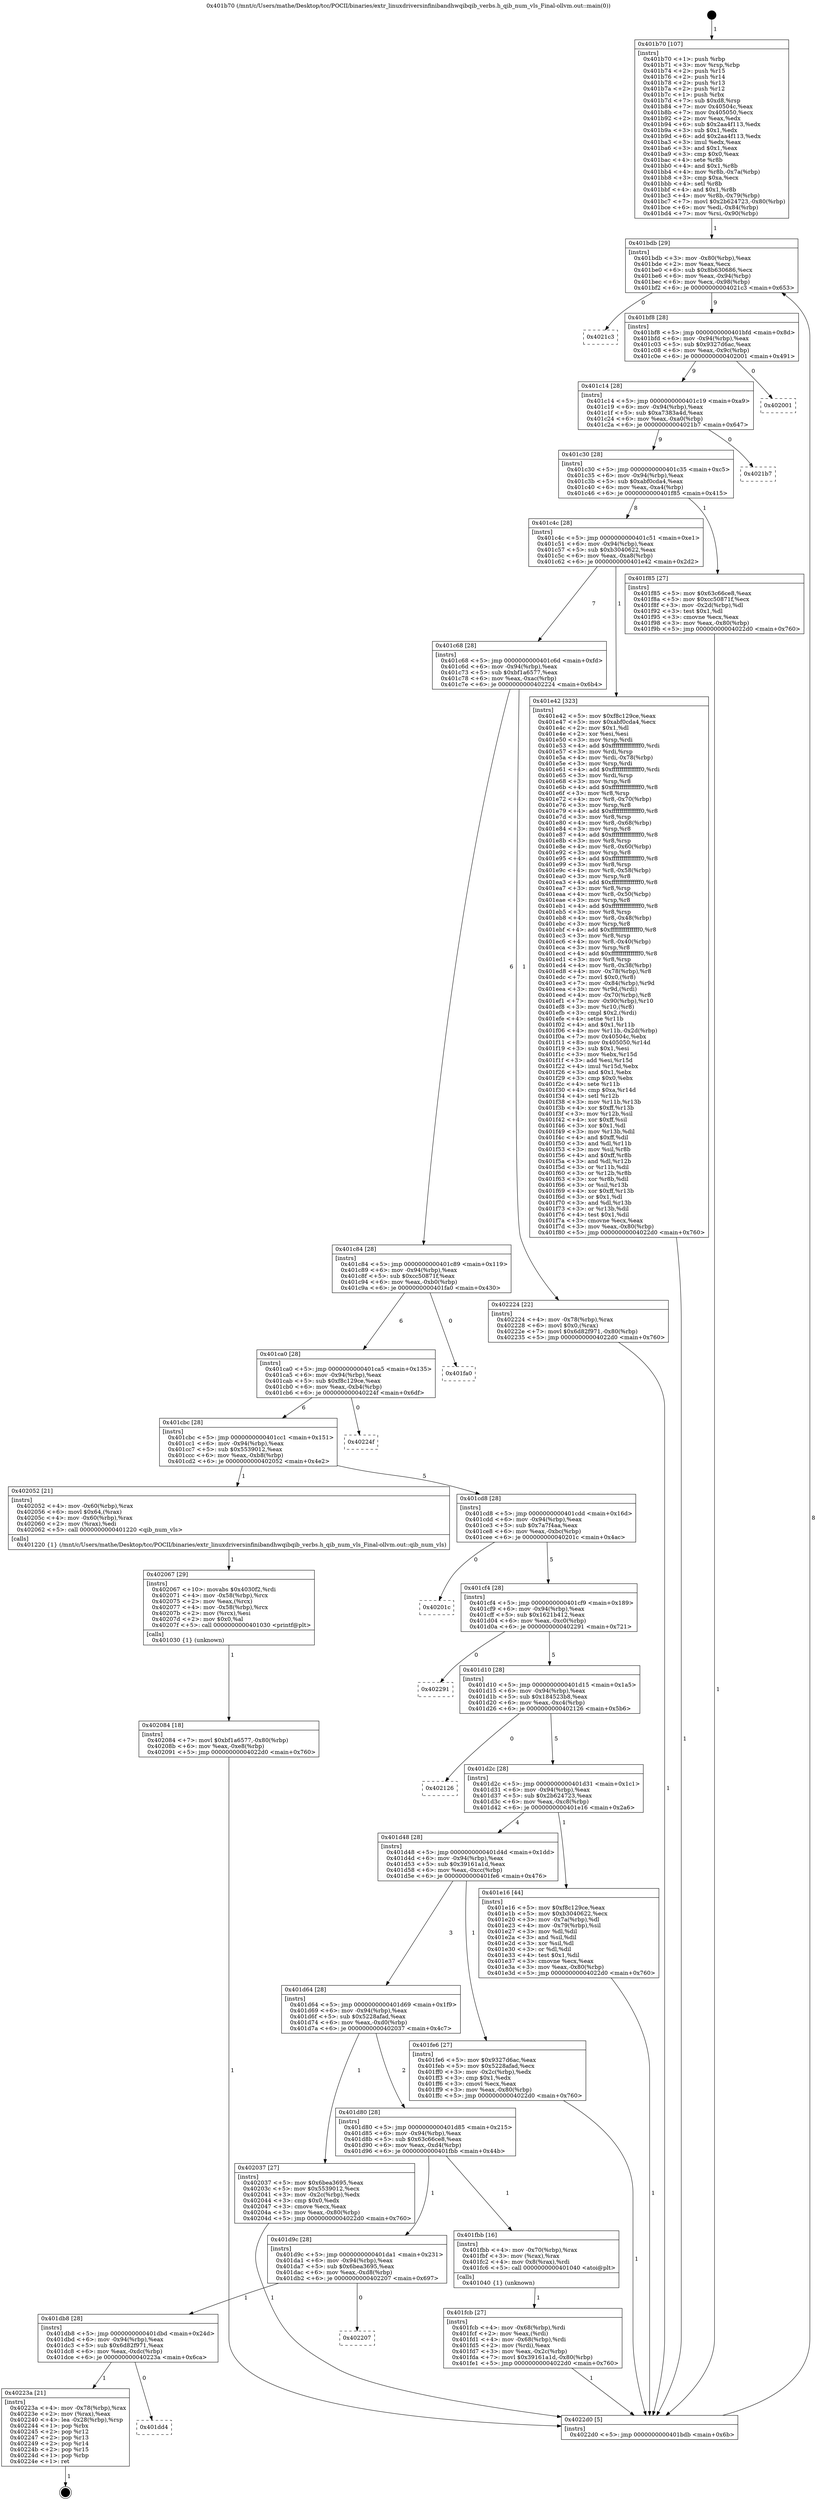 digraph "0x401b70" {
  label = "0x401b70 (/mnt/c/Users/mathe/Desktop/tcc/POCII/binaries/extr_linuxdriversinfinibandhwqibqib_verbs.h_qib_num_vls_Final-ollvm.out::main(0))"
  labelloc = "t"
  node[shape=record]

  Entry [label="",width=0.3,height=0.3,shape=circle,fillcolor=black,style=filled]
  "0x401bdb" [label="{
     0x401bdb [29]\l
     | [instrs]\l
     &nbsp;&nbsp;0x401bdb \<+3\>: mov -0x80(%rbp),%eax\l
     &nbsp;&nbsp;0x401bde \<+2\>: mov %eax,%ecx\l
     &nbsp;&nbsp;0x401be0 \<+6\>: sub $0x8b630686,%ecx\l
     &nbsp;&nbsp;0x401be6 \<+6\>: mov %eax,-0x94(%rbp)\l
     &nbsp;&nbsp;0x401bec \<+6\>: mov %ecx,-0x98(%rbp)\l
     &nbsp;&nbsp;0x401bf2 \<+6\>: je 00000000004021c3 \<main+0x653\>\l
  }"]
  "0x4021c3" [label="{
     0x4021c3\l
  }", style=dashed]
  "0x401bf8" [label="{
     0x401bf8 [28]\l
     | [instrs]\l
     &nbsp;&nbsp;0x401bf8 \<+5\>: jmp 0000000000401bfd \<main+0x8d\>\l
     &nbsp;&nbsp;0x401bfd \<+6\>: mov -0x94(%rbp),%eax\l
     &nbsp;&nbsp;0x401c03 \<+5\>: sub $0x9327d6ac,%eax\l
     &nbsp;&nbsp;0x401c08 \<+6\>: mov %eax,-0x9c(%rbp)\l
     &nbsp;&nbsp;0x401c0e \<+6\>: je 0000000000402001 \<main+0x491\>\l
  }"]
  Exit [label="",width=0.3,height=0.3,shape=circle,fillcolor=black,style=filled,peripheries=2]
  "0x402001" [label="{
     0x402001\l
  }", style=dashed]
  "0x401c14" [label="{
     0x401c14 [28]\l
     | [instrs]\l
     &nbsp;&nbsp;0x401c14 \<+5\>: jmp 0000000000401c19 \<main+0xa9\>\l
     &nbsp;&nbsp;0x401c19 \<+6\>: mov -0x94(%rbp),%eax\l
     &nbsp;&nbsp;0x401c1f \<+5\>: sub $0xa7383a4d,%eax\l
     &nbsp;&nbsp;0x401c24 \<+6\>: mov %eax,-0xa0(%rbp)\l
     &nbsp;&nbsp;0x401c2a \<+6\>: je 00000000004021b7 \<main+0x647\>\l
  }"]
  "0x401dd4" [label="{
     0x401dd4\l
  }", style=dashed]
  "0x4021b7" [label="{
     0x4021b7\l
  }", style=dashed]
  "0x401c30" [label="{
     0x401c30 [28]\l
     | [instrs]\l
     &nbsp;&nbsp;0x401c30 \<+5\>: jmp 0000000000401c35 \<main+0xc5\>\l
     &nbsp;&nbsp;0x401c35 \<+6\>: mov -0x94(%rbp),%eax\l
     &nbsp;&nbsp;0x401c3b \<+5\>: sub $0xabf0cda4,%eax\l
     &nbsp;&nbsp;0x401c40 \<+6\>: mov %eax,-0xa4(%rbp)\l
     &nbsp;&nbsp;0x401c46 \<+6\>: je 0000000000401f85 \<main+0x415\>\l
  }"]
  "0x40223a" [label="{
     0x40223a [21]\l
     | [instrs]\l
     &nbsp;&nbsp;0x40223a \<+4\>: mov -0x78(%rbp),%rax\l
     &nbsp;&nbsp;0x40223e \<+2\>: mov (%rax),%eax\l
     &nbsp;&nbsp;0x402240 \<+4\>: lea -0x28(%rbp),%rsp\l
     &nbsp;&nbsp;0x402244 \<+1\>: pop %rbx\l
     &nbsp;&nbsp;0x402245 \<+2\>: pop %r12\l
     &nbsp;&nbsp;0x402247 \<+2\>: pop %r13\l
     &nbsp;&nbsp;0x402249 \<+2\>: pop %r14\l
     &nbsp;&nbsp;0x40224b \<+2\>: pop %r15\l
     &nbsp;&nbsp;0x40224d \<+1\>: pop %rbp\l
     &nbsp;&nbsp;0x40224e \<+1\>: ret\l
  }"]
  "0x401f85" [label="{
     0x401f85 [27]\l
     | [instrs]\l
     &nbsp;&nbsp;0x401f85 \<+5\>: mov $0x63c66ce8,%eax\l
     &nbsp;&nbsp;0x401f8a \<+5\>: mov $0xcc50871f,%ecx\l
     &nbsp;&nbsp;0x401f8f \<+3\>: mov -0x2d(%rbp),%dl\l
     &nbsp;&nbsp;0x401f92 \<+3\>: test $0x1,%dl\l
     &nbsp;&nbsp;0x401f95 \<+3\>: cmovne %ecx,%eax\l
     &nbsp;&nbsp;0x401f98 \<+3\>: mov %eax,-0x80(%rbp)\l
     &nbsp;&nbsp;0x401f9b \<+5\>: jmp 00000000004022d0 \<main+0x760\>\l
  }"]
  "0x401c4c" [label="{
     0x401c4c [28]\l
     | [instrs]\l
     &nbsp;&nbsp;0x401c4c \<+5\>: jmp 0000000000401c51 \<main+0xe1\>\l
     &nbsp;&nbsp;0x401c51 \<+6\>: mov -0x94(%rbp),%eax\l
     &nbsp;&nbsp;0x401c57 \<+5\>: sub $0xb3040622,%eax\l
     &nbsp;&nbsp;0x401c5c \<+6\>: mov %eax,-0xa8(%rbp)\l
     &nbsp;&nbsp;0x401c62 \<+6\>: je 0000000000401e42 \<main+0x2d2\>\l
  }"]
  "0x401db8" [label="{
     0x401db8 [28]\l
     | [instrs]\l
     &nbsp;&nbsp;0x401db8 \<+5\>: jmp 0000000000401dbd \<main+0x24d\>\l
     &nbsp;&nbsp;0x401dbd \<+6\>: mov -0x94(%rbp),%eax\l
     &nbsp;&nbsp;0x401dc3 \<+5\>: sub $0x6d82f971,%eax\l
     &nbsp;&nbsp;0x401dc8 \<+6\>: mov %eax,-0xdc(%rbp)\l
     &nbsp;&nbsp;0x401dce \<+6\>: je 000000000040223a \<main+0x6ca\>\l
  }"]
  "0x401e42" [label="{
     0x401e42 [323]\l
     | [instrs]\l
     &nbsp;&nbsp;0x401e42 \<+5\>: mov $0xf8c129ce,%eax\l
     &nbsp;&nbsp;0x401e47 \<+5\>: mov $0xabf0cda4,%ecx\l
     &nbsp;&nbsp;0x401e4c \<+2\>: mov $0x1,%dl\l
     &nbsp;&nbsp;0x401e4e \<+2\>: xor %esi,%esi\l
     &nbsp;&nbsp;0x401e50 \<+3\>: mov %rsp,%rdi\l
     &nbsp;&nbsp;0x401e53 \<+4\>: add $0xfffffffffffffff0,%rdi\l
     &nbsp;&nbsp;0x401e57 \<+3\>: mov %rdi,%rsp\l
     &nbsp;&nbsp;0x401e5a \<+4\>: mov %rdi,-0x78(%rbp)\l
     &nbsp;&nbsp;0x401e5e \<+3\>: mov %rsp,%rdi\l
     &nbsp;&nbsp;0x401e61 \<+4\>: add $0xfffffffffffffff0,%rdi\l
     &nbsp;&nbsp;0x401e65 \<+3\>: mov %rdi,%rsp\l
     &nbsp;&nbsp;0x401e68 \<+3\>: mov %rsp,%r8\l
     &nbsp;&nbsp;0x401e6b \<+4\>: add $0xfffffffffffffff0,%r8\l
     &nbsp;&nbsp;0x401e6f \<+3\>: mov %r8,%rsp\l
     &nbsp;&nbsp;0x401e72 \<+4\>: mov %r8,-0x70(%rbp)\l
     &nbsp;&nbsp;0x401e76 \<+3\>: mov %rsp,%r8\l
     &nbsp;&nbsp;0x401e79 \<+4\>: add $0xfffffffffffffff0,%r8\l
     &nbsp;&nbsp;0x401e7d \<+3\>: mov %r8,%rsp\l
     &nbsp;&nbsp;0x401e80 \<+4\>: mov %r8,-0x68(%rbp)\l
     &nbsp;&nbsp;0x401e84 \<+3\>: mov %rsp,%r8\l
     &nbsp;&nbsp;0x401e87 \<+4\>: add $0xfffffffffffffff0,%r8\l
     &nbsp;&nbsp;0x401e8b \<+3\>: mov %r8,%rsp\l
     &nbsp;&nbsp;0x401e8e \<+4\>: mov %r8,-0x60(%rbp)\l
     &nbsp;&nbsp;0x401e92 \<+3\>: mov %rsp,%r8\l
     &nbsp;&nbsp;0x401e95 \<+4\>: add $0xfffffffffffffff0,%r8\l
     &nbsp;&nbsp;0x401e99 \<+3\>: mov %r8,%rsp\l
     &nbsp;&nbsp;0x401e9c \<+4\>: mov %r8,-0x58(%rbp)\l
     &nbsp;&nbsp;0x401ea0 \<+3\>: mov %rsp,%r8\l
     &nbsp;&nbsp;0x401ea3 \<+4\>: add $0xfffffffffffffff0,%r8\l
     &nbsp;&nbsp;0x401ea7 \<+3\>: mov %r8,%rsp\l
     &nbsp;&nbsp;0x401eaa \<+4\>: mov %r8,-0x50(%rbp)\l
     &nbsp;&nbsp;0x401eae \<+3\>: mov %rsp,%r8\l
     &nbsp;&nbsp;0x401eb1 \<+4\>: add $0xfffffffffffffff0,%r8\l
     &nbsp;&nbsp;0x401eb5 \<+3\>: mov %r8,%rsp\l
     &nbsp;&nbsp;0x401eb8 \<+4\>: mov %r8,-0x48(%rbp)\l
     &nbsp;&nbsp;0x401ebc \<+3\>: mov %rsp,%r8\l
     &nbsp;&nbsp;0x401ebf \<+4\>: add $0xfffffffffffffff0,%r8\l
     &nbsp;&nbsp;0x401ec3 \<+3\>: mov %r8,%rsp\l
     &nbsp;&nbsp;0x401ec6 \<+4\>: mov %r8,-0x40(%rbp)\l
     &nbsp;&nbsp;0x401eca \<+3\>: mov %rsp,%r8\l
     &nbsp;&nbsp;0x401ecd \<+4\>: add $0xfffffffffffffff0,%r8\l
     &nbsp;&nbsp;0x401ed1 \<+3\>: mov %r8,%rsp\l
     &nbsp;&nbsp;0x401ed4 \<+4\>: mov %r8,-0x38(%rbp)\l
     &nbsp;&nbsp;0x401ed8 \<+4\>: mov -0x78(%rbp),%r8\l
     &nbsp;&nbsp;0x401edc \<+7\>: movl $0x0,(%r8)\l
     &nbsp;&nbsp;0x401ee3 \<+7\>: mov -0x84(%rbp),%r9d\l
     &nbsp;&nbsp;0x401eea \<+3\>: mov %r9d,(%rdi)\l
     &nbsp;&nbsp;0x401eed \<+4\>: mov -0x70(%rbp),%r8\l
     &nbsp;&nbsp;0x401ef1 \<+7\>: mov -0x90(%rbp),%r10\l
     &nbsp;&nbsp;0x401ef8 \<+3\>: mov %r10,(%r8)\l
     &nbsp;&nbsp;0x401efb \<+3\>: cmpl $0x2,(%rdi)\l
     &nbsp;&nbsp;0x401efe \<+4\>: setne %r11b\l
     &nbsp;&nbsp;0x401f02 \<+4\>: and $0x1,%r11b\l
     &nbsp;&nbsp;0x401f06 \<+4\>: mov %r11b,-0x2d(%rbp)\l
     &nbsp;&nbsp;0x401f0a \<+7\>: mov 0x40504c,%ebx\l
     &nbsp;&nbsp;0x401f11 \<+8\>: mov 0x405050,%r14d\l
     &nbsp;&nbsp;0x401f19 \<+3\>: sub $0x1,%esi\l
     &nbsp;&nbsp;0x401f1c \<+3\>: mov %ebx,%r15d\l
     &nbsp;&nbsp;0x401f1f \<+3\>: add %esi,%r15d\l
     &nbsp;&nbsp;0x401f22 \<+4\>: imul %r15d,%ebx\l
     &nbsp;&nbsp;0x401f26 \<+3\>: and $0x1,%ebx\l
     &nbsp;&nbsp;0x401f29 \<+3\>: cmp $0x0,%ebx\l
     &nbsp;&nbsp;0x401f2c \<+4\>: sete %r11b\l
     &nbsp;&nbsp;0x401f30 \<+4\>: cmp $0xa,%r14d\l
     &nbsp;&nbsp;0x401f34 \<+4\>: setl %r12b\l
     &nbsp;&nbsp;0x401f38 \<+3\>: mov %r11b,%r13b\l
     &nbsp;&nbsp;0x401f3b \<+4\>: xor $0xff,%r13b\l
     &nbsp;&nbsp;0x401f3f \<+3\>: mov %r12b,%sil\l
     &nbsp;&nbsp;0x401f42 \<+4\>: xor $0xff,%sil\l
     &nbsp;&nbsp;0x401f46 \<+3\>: xor $0x1,%dl\l
     &nbsp;&nbsp;0x401f49 \<+3\>: mov %r13b,%dil\l
     &nbsp;&nbsp;0x401f4c \<+4\>: and $0xff,%dil\l
     &nbsp;&nbsp;0x401f50 \<+3\>: and %dl,%r11b\l
     &nbsp;&nbsp;0x401f53 \<+3\>: mov %sil,%r8b\l
     &nbsp;&nbsp;0x401f56 \<+4\>: and $0xff,%r8b\l
     &nbsp;&nbsp;0x401f5a \<+3\>: and %dl,%r12b\l
     &nbsp;&nbsp;0x401f5d \<+3\>: or %r11b,%dil\l
     &nbsp;&nbsp;0x401f60 \<+3\>: or %r12b,%r8b\l
     &nbsp;&nbsp;0x401f63 \<+3\>: xor %r8b,%dil\l
     &nbsp;&nbsp;0x401f66 \<+3\>: or %sil,%r13b\l
     &nbsp;&nbsp;0x401f69 \<+4\>: xor $0xff,%r13b\l
     &nbsp;&nbsp;0x401f6d \<+3\>: or $0x1,%dl\l
     &nbsp;&nbsp;0x401f70 \<+3\>: and %dl,%r13b\l
     &nbsp;&nbsp;0x401f73 \<+3\>: or %r13b,%dil\l
     &nbsp;&nbsp;0x401f76 \<+4\>: test $0x1,%dil\l
     &nbsp;&nbsp;0x401f7a \<+3\>: cmovne %ecx,%eax\l
     &nbsp;&nbsp;0x401f7d \<+3\>: mov %eax,-0x80(%rbp)\l
     &nbsp;&nbsp;0x401f80 \<+5\>: jmp 00000000004022d0 \<main+0x760\>\l
  }"]
  "0x401c68" [label="{
     0x401c68 [28]\l
     | [instrs]\l
     &nbsp;&nbsp;0x401c68 \<+5\>: jmp 0000000000401c6d \<main+0xfd\>\l
     &nbsp;&nbsp;0x401c6d \<+6\>: mov -0x94(%rbp),%eax\l
     &nbsp;&nbsp;0x401c73 \<+5\>: sub $0xbf1a6577,%eax\l
     &nbsp;&nbsp;0x401c78 \<+6\>: mov %eax,-0xac(%rbp)\l
     &nbsp;&nbsp;0x401c7e \<+6\>: je 0000000000402224 \<main+0x6b4\>\l
  }"]
  "0x402207" [label="{
     0x402207\l
  }", style=dashed]
  "0x402224" [label="{
     0x402224 [22]\l
     | [instrs]\l
     &nbsp;&nbsp;0x402224 \<+4\>: mov -0x78(%rbp),%rax\l
     &nbsp;&nbsp;0x402228 \<+6\>: movl $0x0,(%rax)\l
     &nbsp;&nbsp;0x40222e \<+7\>: movl $0x6d82f971,-0x80(%rbp)\l
     &nbsp;&nbsp;0x402235 \<+5\>: jmp 00000000004022d0 \<main+0x760\>\l
  }"]
  "0x401c84" [label="{
     0x401c84 [28]\l
     | [instrs]\l
     &nbsp;&nbsp;0x401c84 \<+5\>: jmp 0000000000401c89 \<main+0x119\>\l
     &nbsp;&nbsp;0x401c89 \<+6\>: mov -0x94(%rbp),%eax\l
     &nbsp;&nbsp;0x401c8f \<+5\>: sub $0xcc50871f,%eax\l
     &nbsp;&nbsp;0x401c94 \<+6\>: mov %eax,-0xb0(%rbp)\l
     &nbsp;&nbsp;0x401c9a \<+6\>: je 0000000000401fa0 \<main+0x430\>\l
  }"]
  "0x402084" [label="{
     0x402084 [18]\l
     | [instrs]\l
     &nbsp;&nbsp;0x402084 \<+7\>: movl $0xbf1a6577,-0x80(%rbp)\l
     &nbsp;&nbsp;0x40208b \<+6\>: mov %eax,-0xe8(%rbp)\l
     &nbsp;&nbsp;0x402091 \<+5\>: jmp 00000000004022d0 \<main+0x760\>\l
  }"]
  "0x401fa0" [label="{
     0x401fa0\l
  }", style=dashed]
  "0x401ca0" [label="{
     0x401ca0 [28]\l
     | [instrs]\l
     &nbsp;&nbsp;0x401ca0 \<+5\>: jmp 0000000000401ca5 \<main+0x135\>\l
     &nbsp;&nbsp;0x401ca5 \<+6\>: mov -0x94(%rbp),%eax\l
     &nbsp;&nbsp;0x401cab \<+5\>: sub $0xf8c129ce,%eax\l
     &nbsp;&nbsp;0x401cb0 \<+6\>: mov %eax,-0xb4(%rbp)\l
     &nbsp;&nbsp;0x401cb6 \<+6\>: je 000000000040224f \<main+0x6df\>\l
  }"]
  "0x402067" [label="{
     0x402067 [29]\l
     | [instrs]\l
     &nbsp;&nbsp;0x402067 \<+10\>: movabs $0x4030f2,%rdi\l
     &nbsp;&nbsp;0x402071 \<+4\>: mov -0x58(%rbp),%rcx\l
     &nbsp;&nbsp;0x402075 \<+2\>: mov %eax,(%rcx)\l
     &nbsp;&nbsp;0x402077 \<+4\>: mov -0x58(%rbp),%rcx\l
     &nbsp;&nbsp;0x40207b \<+2\>: mov (%rcx),%esi\l
     &nbsp;&nbsp;0x40207d \<+2\>: mov $0x0,%al\l
     &nbsp;&nbsp;0x40207f \<+5\>: call 0000000000401030 \<printf@plt\>\l
     | [calls]\l
     &nbsp;&nbsp;0x401030 \{1\} (unknown)\l
  }"]
  "0x40224f" [label="{
     0x40224f\l
  }", style=dashed]
  "0x401cbc" [label="{
     0x401cbc [28]\l
     | [instrs]\l
     &nbsp;&nbsp;0x401cbc \<+5\>: jmp 0000000000401cc1 \<main+0x151\>\l
     &nbsp;&nbsp;0x401cc1 \<+6\>: mov -0x94(%rbp),%eax\l
     &nbsp;&nbsp;0x401cc7 \<+5\>: sub $0x5539012,%eax\l
     &nbsp;&nbsp;0x401ccc \<+6\>: mov %eax,-0xb8(%rbp)\l
     &nbsp;&nbsp;0x401cd2 \<+6\>: je 0000000000402052 \<main+0x4e2\>\l
  }"]
  "0x401fcb" [label="{
     0x401fcb [27]\l
     | [instrs]\l
     &nbsp;&nbsp;0x401fcb \<+4\>: mov -0x68(%rbp),%rdi\l
     &nbsp;&nbsp;0x401fcf \<+2\>: mov %eax,(%rdi)\l
     &nbsp;&nbsp;0x401fd1 \<+4\>: mov -0x68(%rbp),%rdi\l
     &nbsp;&nbsp;0x401fd5 \<+2\>: mov (%rdi),%eax\l
     &nbsp;&nbsp;0x401fd7 \<+3\>: mov %eax,-0x2c(%rbp)\l
     &nbsp;&nbsp;0x401fda \<+7\>: movl $0x39161a1d,-0x80(%rbp)\l
     &nbsp;&nbsp;0x401fe1 \<+5\>: jmp 00000000004022d0 \<main+0x760\>\l
  }"]
  "0x402052" [label="{
     0x402052 [21]\l
     | [instrs]\l
     &nbsp;&nbsp;0x402052 \<+4\>: mov -0x60(%rbp),%rax\l
     &nbsp;&nbsp;0x402056 \<+6\>: movl $0x64,(%rax)\l
     &nbsp;&nbsp;0x40205c \<+4\>: mov -0x60(%rbp),%rax\l
     &nbsp;&nbsp;0x402060 \<+2\>: mov (%rax),%edi\l
     &nbsp;&nbsp;0x402062 \<+5\>: call 0000000000401220 \<qib_num_vls\>\l
     | [calls]\l
     &nbsp;&nbsp;0x401220 \{1\} (/mnt/c/Users/mathe/Desktop/tcc/POCII/binaries/extr_linuxdriversinfinibandhwqibqib_verbs.h_qib_num_vls_Final-ollvm.out::qib_num_vls)\l
  }"]
  "0x401cd8" [label="{
     0x401cd8 [28]\l
     | [instrs]\l
     &nbsp;&nbsp;0x401cd8 \<+5\>: jmp 0000000000401cdd \<main+0x16d\>\l
     &nbsp;&nbsp;0x401cdd \<+6\>: mov -0x94(%rbp),%eax\l
     &nbsp;&nbsp;0x401ce3 \<+5\>: sub $0x7a7f4aa,%eax\l
     &nbsp;&nbsp;0x401ce8 \<+6\>: mov %eax,-0xbc(%rbp)\l
     &nbsp;&nbsp;0x401cee \<+6\>: je 000000000040201c \<main+0x4ac\>\l
  }"]
  "0x401d9c" [label="{
     0x401d9c [28]\l
     | [instrs]\l
     &nbsp;&nbsp;0x401d9c \<+5\>: jmp 0000000000401da1 \<main+0x231\>\l
     &nbsp;&nbsp;0x401da1 \<+6\>: mov -0x94(%rbp),%eax\l
     &nbsp;&nbsp;0x401da7 \<+5\>: sub $0x6bea3695,%eax\l
     &nbsp;&nbsp;0x401dac \<+6\>: mov %eax,-0xd8(%rbp)\l
     &nbsp;&nbsp;0x401db2 \<+6\>: je 0000000000402207 \<main+0x697\>\l
  }"]
  "0x40201c" [label="{
     0x40201c\l
  }", style=dashed]
  "0x401cf4" [label="{
     0x401cf4 [28]\l
     | [instrs]\l
     &nbsp;&nbsp;0x401cf4 \<+5\>: jmp 0000000000401cf9 \<main+0x189\>\l
     &nbsp;&nbsp;0x401cf9 \<+6\>: mov -0x94(%rbp),%eax\l
     &nbsp;&nbsp;0x401cff \<+5\>: sub $0x1621b412,%eax\l
     &nbsp;&nbsp;0x401d04 \<+6\>: mov %eax,-0xc0(%rbp)\l
     &nbsp;&nbsp;0x401d0a \<+6\>: je 0000000000402291 \<main+0x721\>\l
  }"]
  "0x401fbb" [label="{
     0x401fbb [16]\l
     | [instrs]\l
     &nbsp;&nbsp;0x401fbb \<+4\>: mov -0x70(%rbp),%rax\l
     &nbsp;&nbsp;0x401fbf \<+3\>: mov (%rax),%rax\l
     &nbsp;&nbsp;0x401fc2 \<+4\>: mov 0x8(%rax),%rdi\l
     &nbsp;&nbsp;0x401fc6 \<+5\>: call 0000000000401040 \<atoi@plt\>\l
     | [calls]\l
     &nbsp;&nbsp;0x401040 \{1\} (unknown)\l
  }"]
  "0x402291" [label="{
     0x402291\l
  }", style=dashed]
  "0x401d10" [label="{
     0x401d10 [28]\l
     | [instrs]\l
     &nbsp;&nbsp;0x401d10 \<+5\>: jmp 0000000000401d15 \<main+0x1a5\>\l
     &nbsp;&nbsp;0x401d15 \<+6\>: mov -0x94(%rbp),%eax\l
     &nbsp;&nbsp;0x401d1b \<+5\>: sub $0x184523b8,%eax\l
     &nbsp;&nbsp;0x401d20 \<+6\>: mov %eax,-0xc4(%rbp)\l
     &nbsp;&nbsp;0x401d26 \<+6\>: je 0000000000402126 \<main+0x5b6\>\l
  }"]
  "0x401d80" [label="{
     0x401d80 [28]\l
     | [instrs]\l
     &nbsp;&nbsp;0x401d80 \<+5\>: jmp 0000000000401d85 \<main+0x215\>\l
     &nbsp;&nbsp;0x401d85 \<+6\>: mov -0x94(%rbp),%eax\l
     &nbsp;&nbsp;0x401d8b \<+5\>: sub $0x63c66ce8,%eax\l
     &nbsp;&nbsp;0x401d90 \<+6\>: mov %eax,-0xd4(%rbp)\l
     &nbsp;&nbsp;0x401d96 \<+6\>: je 0000000000401fbb \<main+0x44b\>\l
  }"]
  "0x402126" [label="{
     0x402126\l
  }", style=dashed]
  "0x401d2c" [label="{
     0x401d2c [28]\l
     | [instrs]\l
     &nbsp;&nbsp;0x401d2c \<+5\>: jmp 0000000000401d31 \<main+0x1c1\>\l
     &nbsp;&nbsp;0x401d31 \<+6\>: mov -0x94(%rbp),%eax\l
     &nbsp;&nbsp;0x401d37 \<+5\>: sub $0x2b624723,%eax\l
     &nbsp;&nbsp;0x401d3c \<+6\>: mov %eax,-0xc8(%rbp)\l
     &nbsp;&nbsp;0x401d42 \<+6\>: je 0000000000401e16 \<main+0x2a6\>\l
  }"]
  "0x402037" [label="{
     0x402037 [27]\l
     | [instrs]\l
     &nbsp;&nbsp;0x402037 \<+5\>: mov $0x6bea3695,%eax\l
     &nbsp;&nbsp;0x40203c \<+5\>: mov $0x5539012,%ecx\l
     &nbsp;&nbsp;0x402041 \<+3\>: mov -0x2c(%rbp),%edx\l
     &nbsp;&nbsp;0x402044 \<+3\>: cmp $0x0,%edx\l
     &nbsp;&nbsp;0x402047 \<+3\>: cmove %ecx,%eax\l
     &nbsp;&nbsp;0x40204a \<+3\>: mov %eax,-0x80(%rbp)\l
     &nbsp;&nbsp;0x40204d \<+5\>: jmp 00000000004022d0 \<main+0x760\>\l
  }"]
  "0x401e16" [label="{
     0x401e16 [44]\l
     | [instrs]\l
     &nbsp;&nbsp;0x401e16 \<+5\>: mov $0xf8c129ce,%eax\l
     &nbsp;&nbsp;0x401e1b \<+5\>: mov $0xb3040622,%ecx\l
     &nbsp;&nbsp;0x401e20 \<+3\>: mov -0x7a(%rbp),%dl\l
     &nbsp;&nbsp;0x401e23 \<+4\>: mov -0x79(%rbp),%sil\l
     &nbsp;&nbsp;0x401e27 \<+3\>: mov %dl,%dil\l
     &nbsp;&nbsp;0x401e2a \<+3\>: and %sil,%dil\l
     &nbsp;&nbsp;0x401e2d \<+3\>: xor %sil,%dl\l
     &nbsp;&nbsp;0x401e30 \<+3\>: or %dl,%dil\l
     &nbsp;&nbsp;0x401e33 \<+4\>: test $0x1,%dil\l
     &nbsp;&nbsp;0x401e37 \<+3\>: cmovne %ecx,%eax\l
     &nbsp;&nbsp;0x401e3a \<+3\>: mov %eax,-0x80(%rbp)\l
     &nbsp;&nbsp;0x401e3d \<+5\>: jmp 00000000004022d0 \<main+0x760\>\l
  }"]
  "0x401d48" [label="{
     0x401d48 [28]\l
     | [instrs]\l
     &nbsp;&nbsp;0x401d48 \<+5\>: jmp 0000000000401d4d \<main+0x1dd\>\l
     &nbsp;&nbsp;0x401d4d \<+6\>: mov -0x94(%rbp),%eax\l
     &nbsp;&nbsp;0x401d53 \<+5\>: sub $0x39161a1d,%eax\l
     &nbsp;&nbsp;0x401d58 \<+6\>: mov %eax,-0xcc(%rbp)\l
     &nbsp;&nbsp;0x401d5e \<+6\>: je 0000000000401fe6 \<main+0x476\>\l
  }"]
  "0x4022d0" [label="{
     0x4022d0 [5]\l
     | [instrs]\l
     &nbsp;&nbsp;0x4022d0 \<+5\>: jmp 0000000000401bdb \<main+0x6b\>\l
  }"]
  "0x401b70" [label="{
     0x401b70 [107]\l
     | [instrs]\l
     &nbsp;&nbsp;0x401b70 \<+1\>: push %rbp\l
     &nbsp;&nbsp;0x401b71 \<+3\>: mov %rsp,%rbp\l
     &nbsp;&nbsp;0x401b74 \<+2\>: push %r15\l
     &nbsp;&nbsp;0x401b76 \<+2\>: push %r14\l
     &nbsp;&nbsp;0x401b78 \<+2\>: push %r13\l
     &nbsp;&nbsp;0x401b7a \<+2\>: push %r12\l
     &nbsp;&nbsp;0x401b7c \<+1\>: push %rbx\l
     &nbsp;&nbsp;0x401b7d \<+7\>: sub $0xd8,%rsp\l
     &nbsp;&nbsp;0x401b84 \<+7\>: mov 0x40504c,%eax\l
     &nbsp;&nbsp;0x401b8b \<+7\>: mov 0x405050,%ecx\l
     &nbsp;&nbsp;0x401b92 \<+2\>: mov %eax,%edx\l
     &nbsp;&nbsp;0x401b94 \<+6\>: sub $0x2aa4f113,%edx\l
     &nbsp;&nbsp;0x401b9a \<+3\>: sub $0x1,%edx\l
     &nbsp;&nbsp;0x401b9d \<+6\>: add $0x2aa4f113,%edx\l
     &nbsp;&nbsp;0x401ba3 \<+3\>: imul %edx,%eax\l
     &nbsp;&nbsp;0x401ba6 \<+3\>: and $0x1,%eax\l
     &nbsp;&nbsp;0x401ba9 \<+3\>: cmp $0x0,%eax\l
     &nbsp;&nbsp;0x401bac \<+4\>: sete %r8b\l
     &nbsp;&nbsp;0x401bb0 \<+4\>: and $0x1,%r8b\l
     &nbsp;&nbsp;0x401bb4 \<+4\>: mov %r8b,-0x7a(%rbp)\l
     &nbsp;&nbsp;0x401bb8 \<+3\>: cmp $0xa,%ecx\l
     &nbsp;&nbsp;0x401bbb \<+4\>: setl %r8b\l
     &nbsp;&nbsp;0x401bbf \<+4\>: and $0x1,%r8b\l
     &nbsp;&nbsp;0x401bc3 \<+4\>: mov %r8b,-0x79(%rbp)\l
     &nbsp;&nbsp;0x401bc7 \<+7\>: movl $0x2b624723,-0x80(%rbp)\l
     &nbsp;&nbsp;0x401bce \<+6\>: mov %edi,-0x84(%rbp)\l
     &nbsp;&nbsp;0x401bd4 \<+7\>: mov %rsi,-0x90(%rbp)\l
  }"]
  "0x401d64" [label="{
     0x401d64 [28]\l
     | [instrs]\l
     &nbsp;&nbsp;0x401d64 \<+5\>: jmp 0000000000401d69 \<main+0x1f9\>\l
     &nbsp;&nbsp;0x401d69 \<+6\>: mov -0x94(%rbp),%eax\l
     &nbsp;&nbsp;0x401d6f \<+5\>: sub $0x5228afad,%eax\l
     &nbsp;&nbsp;0x401d74 \<+6\>: mov %eax,-0xd0(%rbp)\l
     &nbsp;&nbsp;0x401d7a \<+6\>: je 0000000000402037 \<main+0x4c7\>\l
  }"]
  "0x401fe6" [label="{
     0x401fe6 [27]\l
     | [instrs]\l
     &nbsp;&nbsp;0x401fe6 \<+5\>: mov $0x9327d6ac,%eax\l
     &nbsp;&nbsp;0x401feb \<+5\>: mov $0x5228afad,%ecx\l
     &nbsp;&nbsp;0x401ff0 \<+3\>: mov -0x2c(%rbp),%edx\l
     &nbsp;&nbsp;0x401ff3 \<+3\>: cmp $0x1,%edx\l
     &nbsp;&nbsp;0x401ff6 \<+3\>: cmovl %ecx,%eax\l
     &nbsp;&nbsp;0x401ff9 \<+3\>: mov %eax,-0x80(%rbp)\l
     &nbsp;&nbsp;0x401ffc \<+5\>: jmp 00000000004022d0 \<main+0x760\>\l
  }"]
  Entry -> "0x401b70" [label=" 1"]
  "0x401bdb" -> "0x4021c3" [label=" 0"]
  "0x401bdb" -> "0x401bf8" [label=" 9"]
  "0x40223a" -> Exit [label=" 1"]
  "0x401bf8" -> "0x402001" [label=" 0"]
  "0x401bf8" -> "0x401c14" [label=" 9"]
  "0x401db8" -> "0x401dd4" [label=" 0"]
  "0x401c14" -> "0x4021b7" [label=" 0"]
  "0x401c14" -> "0x401c30" [label=" 9"]
  "0x401db8" -> "0x40223a" [label=" 1"]
  "0x401c30" -> "0x401f85" [label=" 1"]
  "0x401c30" -> "0x401c4c" [label=" 8"]
  "0x401d9c" -> "0x401db8" [label=" 1"]
  "0x401c4c" -> "0x401e42" [label=" 1"]
  "0x401c4c" -> "0x401c68" [label=" 7"]
  "0x401d9c" -> "0x402207" [label=" 0"]
  "0x401c68" -> "0x402224" [label=" 1"]
  "0x401c68" -> "0x401c84" [label=" 6"]
  "0x402224" -> "0x4022d0" [label=" 1"]
  "0x401c84" -> "0x401fa0" [label=" 0"]
  "0x401c84" -> "0x401ca0" [label=" 6"]
  "0x402084" -> "0x4022d0" [label=" 1"]
  "0x401ca0" -> "0x40224f" [label=" 0"]
  "0x401ca0" -> "0x401cbc" [label=" 6"]
  "0x402067" -> "0x402084" [label=" 1"]
  "0x401cbc" -> "0x402052" [label=" 1"]
  "0x401cbc" -> "0x401cd8" [label=" 5"]
  "0x402052" -> "0x402067" [label=" 1"]
  "0x401cd8" -> "0x40201c" [label=" 0"]
  "0x401cd8" -> "0x401cf4" [label=" 5"]
  "0x402037" -> "0x4022d0" [label=" 1"]
  "0x401cf4" -> "0x402291" [label=" 0"]
  "0x401cf4" -> "0x401d10" [label=" 5"]
  "0x401fe6" -> "0x4022d0" [label=" 1"]
  "0x401d10" -> "0x402126" [label=" 0"]
  "0x401d10" -> "0x401d2c" [label=" 5"]
  "0x401fbb" -> "0x401fcb" [label=" 1"]
  "0x401d2c" -> "0x401e16" [label=" 1"]
  "0x401d2c" -> "0x401d48" [label=" 4"]
  "0x401e16" -> "0x4022d0" [label=" 1"]
  "0x401b70" -> "0x401bdb" [label=" 1"]
  "0x4022d0" -> "0x401bdb" [label=" 8"]
  "0x401d80" -> "0x401d9c" [label=" 1"]
  "0x401e42" -> "0x4022d0" [label=" 1"]
  "0x401f85" -> "0x4022d0" [label=" 1"]
  "0x401fcb" -> "0x4022d0" [label=" 1"]
  "0x401d48" -> "0x401fe6" [label=" 1"]
  "0x401d48" -> "0x401d64" [label=" 3"]
  "0x401d80" -> "0x401fbb" [label=" 1"]
  "0x401d64" -> "0x402037" [label=" 1"]
  "0x401d64" -> "0x401d80" [label=" 2"]
}
